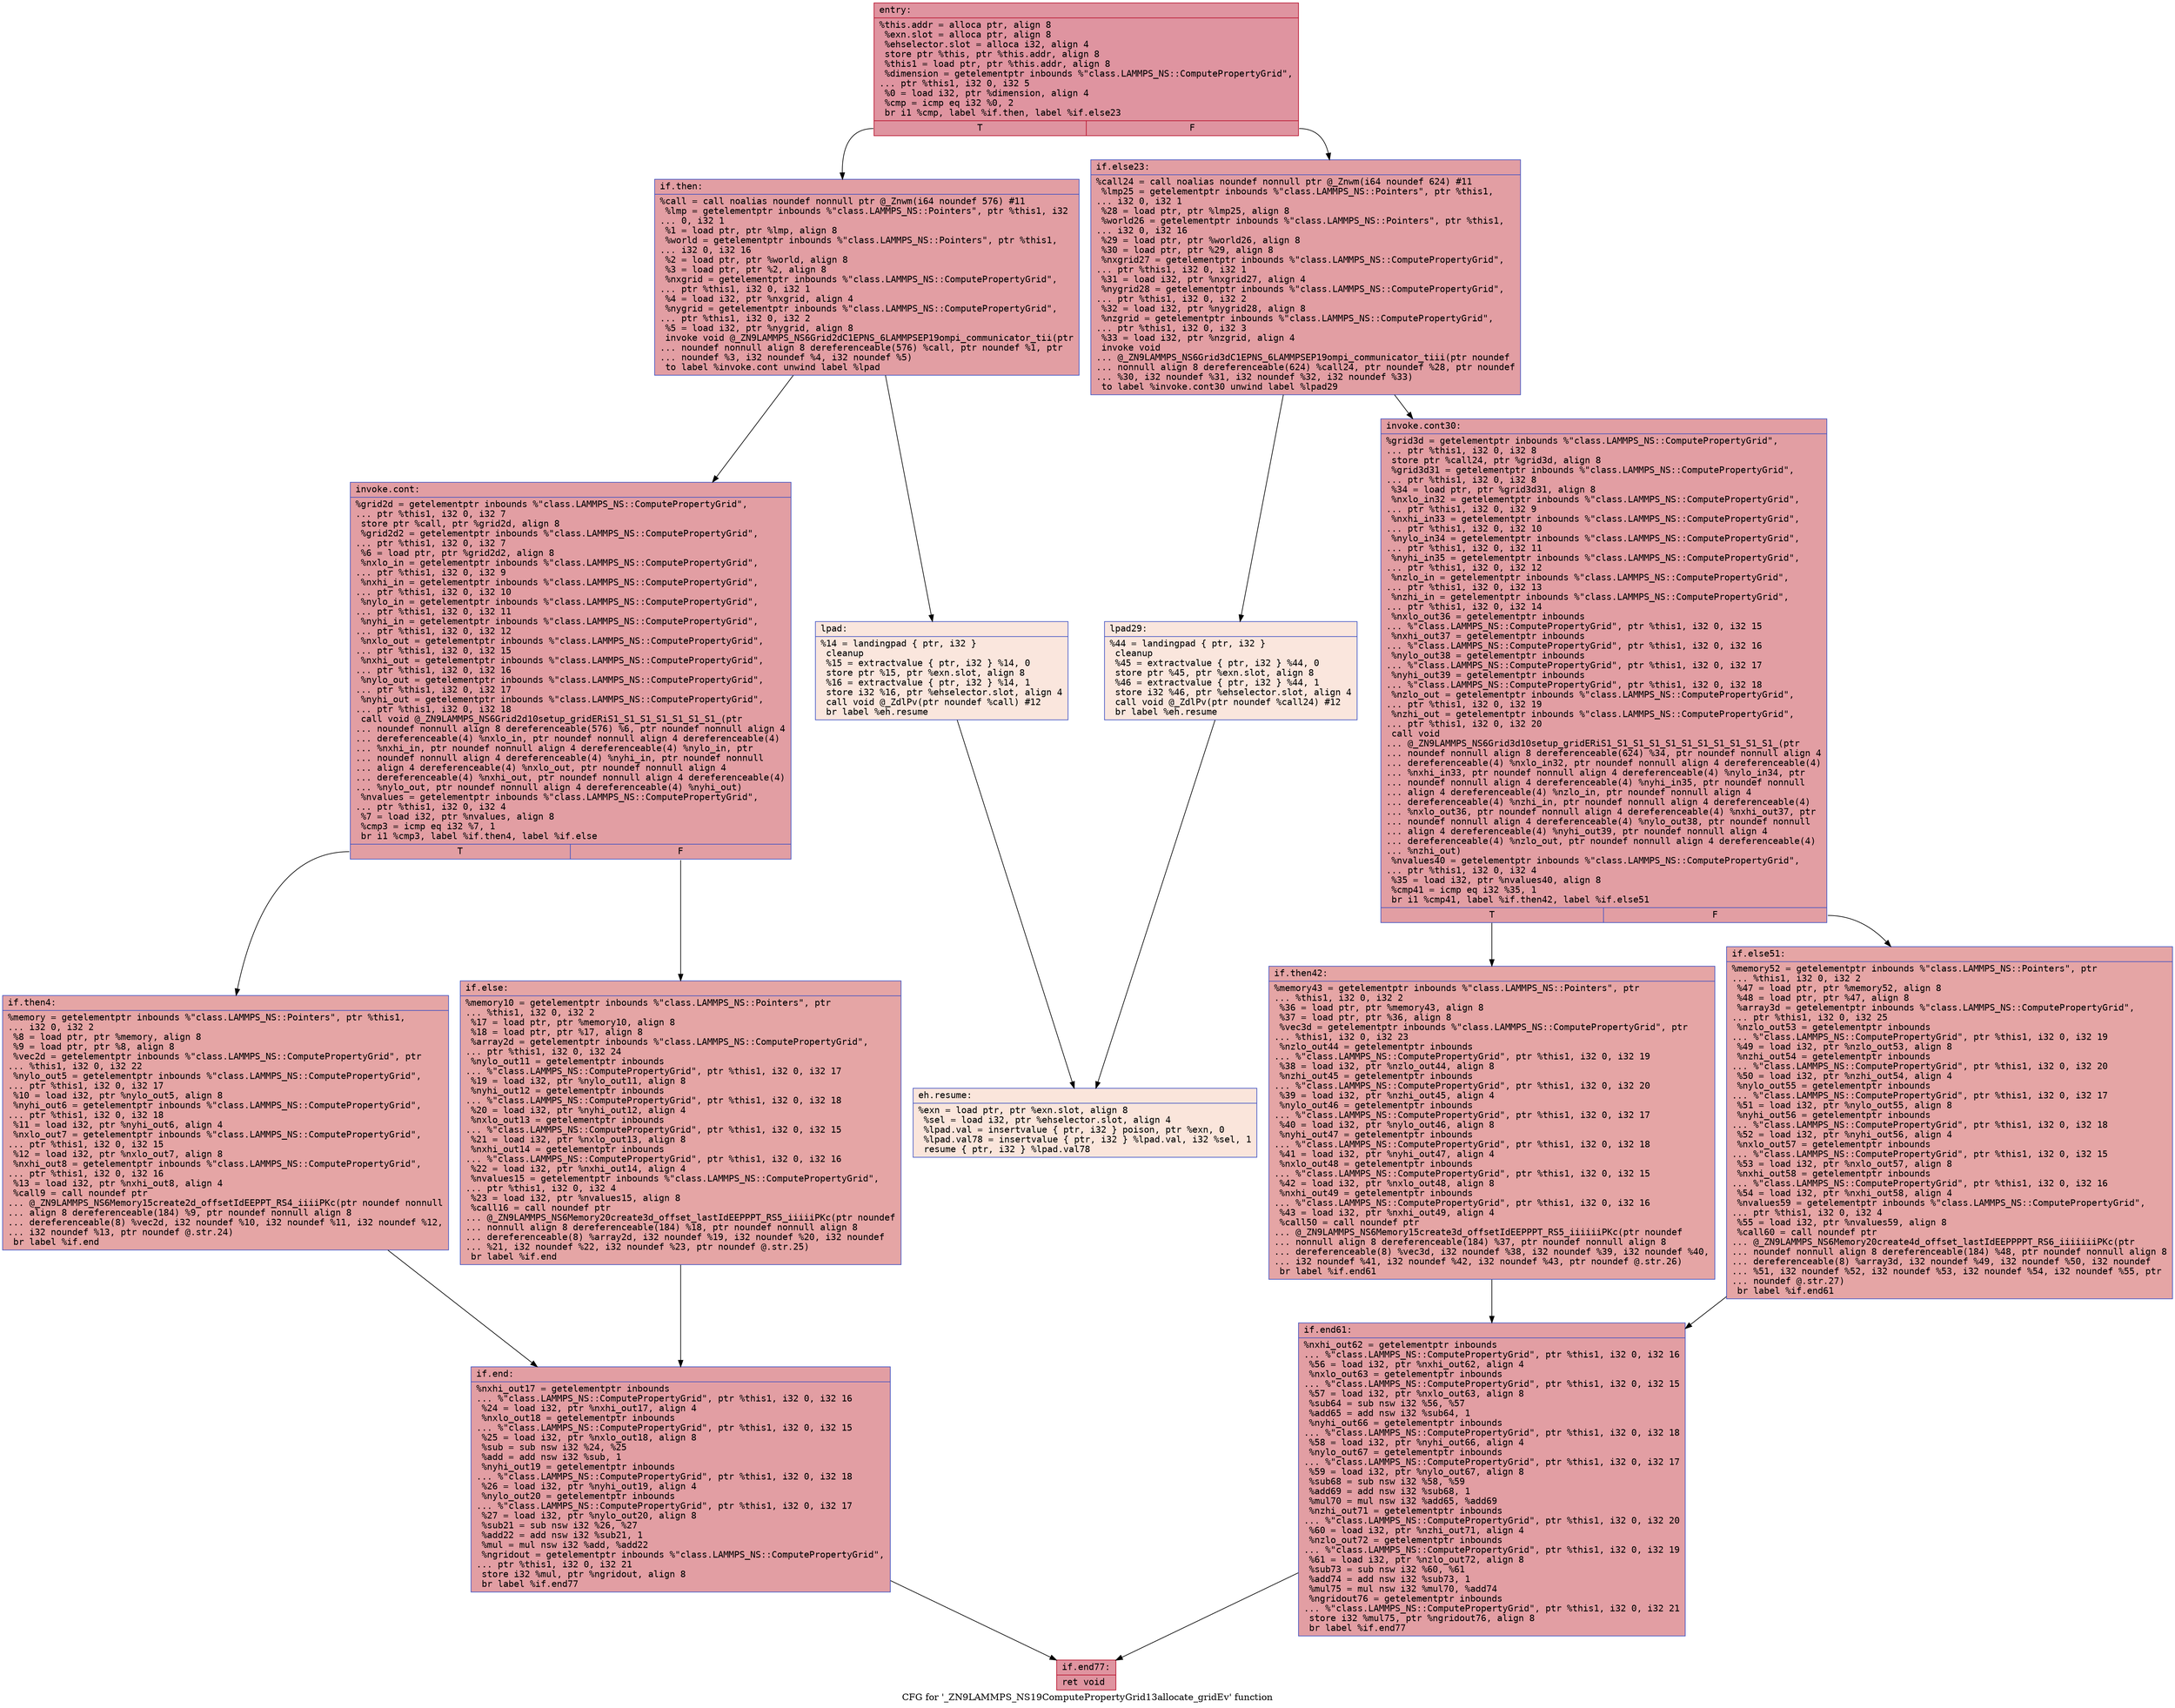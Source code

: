 digraph "CFG for '_ZN9LAMMPS_NS19ComputePropertyGrid13allocate_gridEv' function" {
	label="CFG for '_ZN9LAMMPS_NS19ComputePropertyGrid13allocate_gridEv' function";

	Node0x559142c35510 [shape=record,color="#b70d28ff", style=filled, fillcolor="#b70d2870" fontname="Courier",label="{entry:\l|  %this.addr = alloca ptr, align 8\l  %exn.slot = alloca ptr, align 8\l  %ehselector.slot = alloca i32, align 4\l  store ptr %this, ptr %this.addr, align 8\l  %this1 = load ptr, ptr %this.addr, align 8\l  %dimension = getelementptr inbounds %\"class.LAMMPS_NS::ComputePropertyGrid\",\l... ptr %this1, i32 0, i32 5\l  %0 = load i32, ptr %dimension, align 4\l  %cmp = icmp eq i32 %0, 2\l  br i1 %cmp, label %if.then, label %if.else23\l|{<s0>T|<s1>F}}"];
	Node0x559142c35510:s0 -> Node0x559142c35a30[tooltip="entry -> if.then\nProbability 50.00%" ];
	Node0x559142c35510:s1 -> Node0x559142c35aa0[tooltip="entry -> if.else23\nProbability 50.00%" ];
	Node0x559142c35a30 [shape=record,color="#3d50c3ff", style=filled, fillcolor="#be242e70" fontname="Courier",label="{if.then:\l|  %call = call noalias noundef nonnull ptr @_Znwm(i64 noundef 576) #11\l  %lmp = getelementptr inbounds %\"class.LAMMPS_NS::Pointers\", ptr %this1, i32\l... 0, i32 1\l  %1 = load ptr, ptr %lmp, align 8\l  %world = getelementptr inbounds %\"class.LAMMPS_NS::Pointers\", ptr %this1,\l... i32 0, i32 16\l  %2 = load ptr, ptr %world, align 8\l  %3 = load ptr, ptr %2, align 8\l  %nxgrid = getelementptr inbounds %\"class.LAMMPS_NS::ComputePropertyGrid\",\l... ptr %this1, i32 0, i32 1\l  %4 = load i32, ptr %nxgrid, align 4\l  %nygrid = getelementptr inbounds %\"class.LAMMPS_NS::ComputePropertyGrid\",\l... ptr %this1, i32 0, i32 2\l  %5 = load i32, ptr %nygrid, align 8\l  invoke void @_ZN9LAMMPS_NS6Grid2dC1EPNS_6LAMMPSEP19ompi_communicator_tii(ptr\l... noundef nonnull align 8 dereferenceable(576) %call, ptr noundef %1, ptr\l... noundef %3, i32 noundef %4, i32 noundef %5)\l          to label %invoke.cont unwind label %lpad\l}"];
	Node0x559142c35a30 -> Node0x559142c365a0[tooltip="if.then -> invoke.cont\nProbability 100.00%" ];
	Node0x559142c35a30 -> Node0x559142c36620[tooltip="if.then -> lpad\nProbability 0.00%" ];
	Node0x559142c365a0 [shape=record,color="#3d50c3ff", style=filled, fillcolor="#be242e70" fontname="Courier",label="{invoke.cont:\l|  %grid2d = getelementptr inbounds %\"class.LAMMPS_NS::ComputePropertyGrid\",\l... ptr %this1, i32 0, i32 7\l  store ptr %call, ptr %grid2d, align 8\l  %grid2d2 = getelementptr inbounds %\"class.LAMMPS_NS::ComputePropertyGrid\",\l... ptr %this1, i32 0, i32 7\l  %6 = load ptr, ptr %grid2d2, align 8\l  %nxlo_in = getelementptr inbounds %\"class.LAMMPS_NS::ComputePropertyGrid\",\l... ptr %this1, i32 0, i32 9\l  %nxhi_in = getelementptr inbounds %\"class.LAMMPS_NS::ComputePropertyGrid\",\l... ptr %this1, i32 0, i32 10\l  %nylo_in = getelementptr inbounds %\"class.LAMMPS_NS::ComputePropertyGrid\",\l... ptr %this1, i32 0, i32 11\l  %nyhi_in = getelementptr inbounds %\"class.LAMMPS_NS::ComputePropertyGrid\",\l... ptr %this1, i32 0, i32 12\l  %nxlo_out = getelementptr inbounds %\"class.LAMMPS_NS::ComputePropertyGrid\",\l... ptr %this1, i32 0, i32 15\l  %nxhi_out = getelementptr inbounds %\"class.LAMMPS_NS::ComputePropertyGrid\",\l... ptr %this1, i32 0, i32 16\l  %nylo_out = getelementptr inbounds %\"class.LAMMPS_NS::ComputePropertyGrid\",\l... ptr %this1, i32 0, i32 17\l  %nyhi_out = getelementptr inbounds %\"class.LAMMPS_NS::ComputePropertyGrid\",\l... ptr %this1, i32 0, i32 18\l  call void @_ZN9LAMMPS_NS6Grid2d10setup_gridERiS1_S1_S1_S1_S1_S1_S1_(ptr\l... noundef nonnull align 8 dereferenceable(576) %6, ptr noundef nonnull align 4\l... dereferenceable(4) %nxlo_in, ptr noundef nonnull align 4 dereferenceable(4)\l... %nxhi_in, ptr noundef nonnull align 4 dereferenceable(4) %nylo_in, ptr\l... noundef nonnull align 4 dereferenceable(4) %nyhi_in, ptr noundef nonnull\l... align 4 dereferenceable(4) %nxlo_out, ptr noundef nonnull align 4\l... dereferenceable(4) %nxhi_out, ptr noundef nonnull align 4 dereferenceable(4)\l... %nylo_out, ptr noundef nonnull align 4 dereferenceable(4) %nyhi_out)\l  %nvalues = getelementptr inbounds %\"class.LAMMPS_NS::ComputePropertyGrid\",\l... ptr %this1, i32 0, i32 4\l  %7 = load i32, ptr %nvalues, align 8\l  %cmp3 = icmp eq i32 %7, 1\l  br i1 %cmp3, label %if.then4, label %if.else\l|{<s0>T|<s1>F}}"];
	Node0x559142c365a0:s0 -> Node0x559142c36550[tooltip="invoke.cont -> if.then4\nProbability 50.00%" ];
	Node0x559142c365a0:s1 -> Node0x559142c38af0[tooltip="invoke.cont -> if.else\nProbability 50.00%" ];
	Node0x559142c36550 [shape=record,color="#3d50c3ff", style=filled, fillcolor="#c5333470" fontname="Courier",label="{if.then4:\l|  %memory = getelementptr inbounds %\"class.LAMMPS_NS::Pointers\", ptr %this1,\l... i32 0, i32 2\l  %8 = load ptr, ptr %memory, align 8\l  %9 = load ptr, ptr %8, align 8\l  %vec2d = getelementptr inbounds %\"class.LAMMPS_NS::ComputePropertyGrid\", ptr\l... %this1, i32 0, i32 22\l  %nylo_out5 = getelementptr inbounds %\"class.LAMMPS_NS::ComputePropertyGrid\",\l... ptr %this1, i32 0, i32 17\l  %10 = load i32, ptr %nylo_out5, align 8\l  %nyhi_out6 = getelementptr inbounds %\"class.LAMMPS_NS::ComputePropertyGrid\",\l... ptr %this1, i32 0, i32 18\l  %11 = load i32, ptr %nyhi_out6, align 4\l  %nxlo_out7 = getelementptr inbounds %\"class.LAMMPS_NS::ComputePropertyGrid\",\l... ptr %this1, i32 0, i32 15\l  %12 = load i32, ptr %nxlo_out7, align 8\l  %nxhi_out8 = getelementptr inbounds %\"class.LAMMPS_NS::ComputePropertyGrid\",\l... ptr %this1, i32 0, i32 16\l  %13 = load i32, ptr %nxhi_out8, align 4\l  %call9 = call noundef ptr\l... @_ZN9LAMMPS_NS6Memory15create2d_offsetIdEEPPT_RS4_iiiiPKc(ptr noundef nonnull\l... align 8 dereferenceable(184) %9, ptr noundef nonnull align 8\l... dereferenceable(8) %vec2d, i32 noundef %10, i32 noundef %11, i32 noundef %12,\l... i32 noundef %13, ptr noundef @.str.24)\l  br label %if.end\l}"];
	Node0x559142c36550 -> Node0x559142c394f0[tooltip="if.then4 -> if.end\nProbability 100.00%" ];
	Node0x559142c36620 [shape=record,color="#3d50c3ff", style=filled, fillcolor="#f3c7b170" fontname="Courier",label="{lpad:\l|  %14 = landingpad \{ ptr, i32 \}\l          cleanup\l  %15 = extractvalue \{ ptr, i32 \} %14, 0\l  store ptr %15, ptr %exn.slot, align 8\l  %16 = extractvalue \{ ptr, i32 \} %14, 1\l  store i32 %16, ptr %ehselector.slot, align 4\l  call void @_ZdlPv(ptr noundef %call) #12\l  br label %eh.resume\l}"];
	Node0x559142c36620 -> Node0x559142c39c60[tooltip="lpad -> eh.resume\nProbability 100.00%" ];
	Node0x559142c38af0 [shape=record,color="#3d50c3ff", style=filled, fillcolor="#c5333470" fontname="Courier",label="{if.else:\l|  %memory10 = getelementptr inbounds %\"class.LAMMPS_NS::Pointers\", ptr\l... %this1, i32 0, i32 2\l  %17 = load ptr, ptr %memory10, align 8\l  %18 = load ptr, ptr %17, align 8\l  %array2d = getelementptr inbounds %\"class.LAMMPS_NS::ComputePropertyGrid\",\l... ptr %this1, i32 0, i32 24\l  %nylo_out11 = getelementptr inbounds\l... %\"class.LAMMPS_NS::ComputePropertyGrid\", ptr %this1, i32 0, i32 17\l  %19 = load i32, ptr %nylo_out11, align 8\l  %nyhi_out12 = getelementptr inbounds\l... %\"class.LAMMPS_NS::ComputePropertyGrid\", ptr %this1, i32 0, i32 18\l  %20 = load i32, ptr %nyhi_out12, align 4\l  %nxlo_out13 = getelementptr inbounds\l... %\"class.LAMMPS_NS::ComputePropertyGrid\", ptr %this1, i32 0, i32 15\l  %21 = load i32, ptr %nxlo_out13, align 8\l  %nxhi_out14 = getelementptr inbounds\l... %\"class.LAMMPS_NS::ComputePropertyGrid\", ptr %this1, i32 0, i32 16\l  %22 = load i32, ptr %nxhi_out14, align 4\l  %nvalues15 = getelementptr inbounds %\"class.LAMMPS_NS::ComputePropertyGrid\",\l... ptr %this1, i32 0, i32 4\l  %23 = load i32, ptr %nvalues15, align 8\l  %call16 = call noundef ptr\l... @_ZN9LAMMPS_NS6Memory20create3d_offset_lastIdEEPPPT_RS5_iiiiiPKc(ptr noundef\l... nonnull align 8 dereferenceable(184) %18, ptr noundef nonnull align 8\l... dereferenceable(8) %array2d, i32 noundef %19, i32 noundef %20, i32 noundef\l... %21, i32 noundef %22, i32 noundef %23, ptr noundef @.str.25)\l  br label %if.end\l}"];
	Node0x559142c38af0 -> Node0x559142c394f0[tooltip="if.else -> if.end\nProbability 100.00%" ];
	Node0x559142c394f0 [shape=record,color="#3d50c3ff", style=filled, fillcolor="#be242e70" fontname="Courier",label="{if.end:\l|  %nxhi_out17 = getelementptr inbounds\l... %\"class.LAMMPS_NS::ComputePropertyGrid\", ptr %this1, i32 0, i32 16\l  %24 = load i32, ptr %nxhi_out17, align 4\l  %nxlo_out18 = getelementptr inbounds\l... %\"class.LAMMPS_NS::ComputePropertyGrid\", ptr %this1, i32 0, i32 15\l  %25 = load i32, ptr %nxlo_out18, align 8\l  %sub = sub nsw i32 %24, %25\l  %add = add nsw i32 %sub, 1\l  %nyhi_out19 = getelementptr inbounds\l... %\"class.LAMMPS_NS::ComputePropertyGrid\", ptr %this1, i32 0, i32 18\l  %26 = load i32, ptr %nyhi_out19, align 4\l  %nylo_out20 = getelementptr inbounds\l... %\"class.LAMMPS_NS::ComputePropertyGrid\", ptr %this1, i32 0, i32 17\l  %27 = load i32, ptr %nylo_out20, align 8\l  %sub21 = sub nsw i32 %26, %27\l  %add22 = add nsw i32 %sub21, 1\l  %mul = mul nsw i32 %add, %add22\l  %ngridout = getelementptr inbounds %\"class.LAMMPS_NS::ComputePropertyGrid\",\l... ptr %this1, i32 0, i32 21\l  store i32 %mul, ptr %ngridout, align 8\l  br label %if.end77\l}"];
	Node0x559142c394f0 -> Node0x559142c3a760[tooltip="if.end -> if.end77\nProbability 100.00%" ];
	Node0x559142c35aa0 [shape=record,color="#3d50c3ff", style=filled, fillcolor="#be242e70" fontname="Courier",label="{if.else23:\l|  %call24 = call noalias noundef nonnull ptr @_Znwm(i64 noundef 624) #11\l  %lmp25 = getelementptr inbounds %\"class.LAMMPS_NS::Pointers\", ptr %this1,\l... i32 0, i32 1\l  %28 = load ptr, ptr %lmp25, align 8\l  %world26 = getelementptr inbounds %\"class.LAMMPS_NS::Pointers\", ptr %this1,\l... i32 0, i32 16\l  %29 = load ptr, ptr %world26, align 8\l  %30 = load ptr, ptr %29, align 8\l  %nxgrid27 = getelementptr inbounds %\"class.LAMMPS_NS::ComputePropertyGrid\",\l... ptr %this1, i32 0, i32 1\l  %31 = load i32, ptr %nxgrid27, align 4\l  %nygrid28 = getelementptr inbounds %\"class.LAMMPS_NS::ComputePropertyGrid\",\l... ptr %this1, i32 0, i32 2\l  %32 = load i32, ptr %nygrid28, align 8\l  %nzgrid = getelementptr inbounds %\"class.LAMMPS_NS::ComputePropertyGrid\",\l... ptr %this1, i32 0, i32 3\l  %33 = load i32, ptr %nzgrid, align 4\l  invoke void\l... @_ZN9LAMMPS_NS6Grid3dC1EPNS_6LAMMPSEP19ompi_communicator_tiii(ptr noundef\l... nonnull align 8 dereferenceable(624) %call24, ptr noundef %28, ptr noundef\l... %30, i32 noundef %31, i32 noundef %32, i32 noundef %33)\l          to label %invoke.cont30 unwind label %lpad29\l}"];
	Node0x559142c35aa0 -> Node0x559142c3c2a0[tooltip="if.else23 -> invoke.cont30\nProbability 100.00%" ];
	Node0x559142c35aa0 -> Node0x559142c3c380[tooltip="if.else23 -> lpad29\nProbability 0.00%" ];
	Node0x559142c3c2a0 [shape=record,color="#3d50c3ff", style=filled, fillcolor="#be242e70" fontname="Courier",label="{invoke.cont30:\l|  %grid3d = getelementptr inbounds %\"class.LAMMPS_NS::ComputePropertyGrid\",\l... ptr %this1, i32 0, i32 8\l  store ptr %call24, ptr %grid3d, align 8\l  %grid3d31 = getelementptr inbounds %\"class.LAMMPS_NS::ComputePropertyGrid\",\l... ptr %this1, i32 0, i32 8\l  %34 = load ptr, ptr %grid3d31, align 8\l  %nxlo_in32 = getelementptr inbounds %\"class.LAMMPS_NS::ComputePropertyGrid\",\l... ptr %this1, i32 0, i32 9\l  %nxhi_in33 = getelementptr inbounds %\"class.LAMMPS_NS::ComputePropertyGrid\",\l... ptr %this1, i32 0, i32 10\l  %nylo_in34 = getelementptr inbounds %\"class.LAMMPS_NS::ComputePropertyGrid\",\l... ptr %this1, i32 0, i32 11\l  %nyhi_in35 = getelementptr inbounds %\"class.LAMMPS_NS::ComputePropertyGrid\",\l... ptr %this1, i32 0, i32 12\l  %nzlo_in = getelementptr inbounds %\"class.LAMMPS_NS::ComputePropertyGrid\",\l... ptr %this1, i32 0, i32 13\l  %nzhi_in = getelementptr inbounds %\"class.LAMMPS_NS::ComputePropertyGrid\",\l... ptr %this1, i32 0, i32 14\l  %nxlo_out36 = getelementptr inbounds\l... %\"class.LAMMPS_NS::ComputePropertyGrid\", ptr %this1, i32 0, i32 15\l  %nxhi_out37 = getelementptr inbounds\l... %\"class.LAMMPS_NS::ComputePropertyGrid\", ptr %this1, i32 0, i32 16\l  %nylo_out38 = getelementptr inbounds\l... %\"class.LAMMPS_NS::ComputePropertyGrid\", ptr %this1, i32 0, i32 17\l  %nyhi_out39 = getelementptr inbounds\l... %\"class.LAMMPS_NS::ComputePropertyGrid\", ptr %this1, i32 0, i32 18\l  %nzlo_out = getelementptr inbounds %\"class.LAMMPS_NS::ComputePropertyGrid\",\l... ptr %this1, i32 0, i32 19\l  %nzhi_out = getelementptr inbounds %\"class.LAMMPS_NS::ComputePropertyGrid\",\l... ptr %this1, i32 0, i32 20\l  call void\l... @_ZN9LAMMPS_NS6Grid3d10setup_gridERiS1_S1_S1_S1_S1_S1_S1_S1_S1_S1_S1_(ptr\l... noundef nonnull align 8 dereferenceable(624) %34, ptr noundef nonnull align 4\l... dereferenceable(4) %nxlo_in32, ptr noundef nonnull align 4 dereferenceable(4)\l... %nxhi_in33, ptr noundef nonnull align 4 dereferenceable(4) %nylo_in34, ptr\l... noundef nonnull align 4 dereferenceable(4) %nyhi_in35, ptr noundef nonnull\l... align 4 dereferenceable(4) %nzlo_in, ptr noundef nonnull align 4\l... dereferenceable(4) %nzhi_in, ptr noundef nonnull align 4 dereferenceable(4)\l... %nxlo_out36, ptr noundef nonnull align 4 dereferenceable(4) %nxhi_out37, ptr\l... noundef nonnull align 4 dereferenceable(4) %nylo_out38, ptr noundef nonnull\l... align 4 dereferenceable(4) %nyhi_out39, ptr noundef nonnull align 4\l... dereferenceable(4) %nzlo_out, ptr noundef nonnull align 4 dereferenceable(4)\l... %nzhi_out)\l  %nvalues40 = getelementptr inbounds %\"class.LAMMPS_NS::ComputePropertyGrid\",\l... ptr %this1, i32 0, i32 4\l  %35 = load i32, ptr %nvalues40, align 8\l  %cmp41 = icmp eq i32 %35, 1\l  br i1 %cmp41, label %if.then42, label %if.else51\l|{<s0>T|<s1>F}}"];
	Node0x559142c3c2a0:s0 -> Node0x559142c3c250[tooltip="invoke.cont30 -> if.then42\nProbability 50.00%" ];
	Node0x559142c3c2a0:s1 -> Node0x559142c3daa0[tooltip="invoke.cont30 -> if.else51\nProbability 50.00%" ];
	Node0x559142c3c250 [shape=record,color="#3d50c3ff", style=filled, fillcolor="#c5333470" fontname="Courier",label="{if.then42:\l|  %memory43 = getelementptr inbounds %\"class.LAMMPS_NS::Pointers\", ptr\l... %this1, i32 0, i32 2\l  %36 = load ptr, ptr %memory43, align 8\l  %37 = load ptr, ptr %36, align 8\l  %vec3d = getelementptr inbounds %\"class.LAMMPS_NS::ComputePropertyGrid\", ptr\l... %this1, i32 0, i32 23\l  %nzlo_out44 = getelementptr inbounds\l... %\"class.LAMMPS_NS::ComputePropertyGrid\", ptr %this1, i32 0, i32 19\l  %38 = load i32, ptr %nzlo_out44, align 8\l  %nzhi_out45 = getelementptr inbounds\l... %\"class.LAMMPS_NS::ComputePropertyGrid\", ptr %this1, i32 0, i32 20\l  %39 = load i32, ptr %nzhi_out45, align 4\l  %nylo_out46 = getelementptr inbounds\l... %\"class.LAMMPS_NS::ComputePropertyGrid\", ptr %this1, i32 0, i32 17\l  %40 = load i32, ptr %nylo_out46, align 8\l  %nyhi_out47 = getelementptr inbounds\l... %\"class.LAMMPS_NS::ComputePropertyGrid\", ptr %this1, i32 0, i32 18\l  %41 = load i32, ptr %nyhi_out47, align 4\l  %nxlo_out48 = getelementptr inbounds\l... %\"class.LAMMPS_NS::ComputePropertyGrid\", ptr %this1, i32 0, i32 15\l  %42 = load i32, ptr %nxlo_out48, align 8\l  %nxhi_out49 = getelementptr inbounds\l... %\"class.LAMMPS_NS::ComputePropertyGrid\", ptr %this1, i32 0, i32 16\l  %43 = load i32, ptr %nxhi_out49, align 4\l  %call50 = call noundef ptr\l... @_ZN9LAMMPS_NS6Memory15create3d_offsetIdEEPPPT_RS5_iiiiiiPKc(ptr noundef\l... nonnull align 8 dereferenceable(184) %37, ptr noundef nonnull align 8\l... dereferenceable(8) %vec3d, i32 noundef %38, i32 noundef %39, i32 noundef %40,\l... i32 noundef %41, i32 noundef %42, i32 noundef %43, ptr noundef @.str.26)\l  br label %if.end61\l}"];
	Node0x559142c3c250 -> Node0x559142c3e780[tooltip="if.then42 -> if.end61\nProbability 100.00%" ];
	Node0x559142c3c380 [shape=record,color="#3d50c3ff", style=filled, fillcolor="#f3c7b170" fontname="Courier",label="{lpad29:\l|  %44 = landingpad \{ ptr, i32 \}\l          cleanup\l  %45 = extractvalue \{ ptr, i32 \} %44, 0\l  store ptr %45, ptr %exn.slot, align 8\l  %46 = extractvalue \{ ptr, i32 \} %44, 1\l  store i32 %46, ptr %ehselector.slot, align 4\l  call void @_ZdlPv(ptr noundef %call24) #12\l  br label %eh.resume\l}"];
	Node0x559142c3c380 -> Node0x559142c39c60[tooltip="lpad29 -> eh.resume\nProbability 100.00%" ];
	Node0x559142c3daa0 [shape=record,color="#3d50c3ff", style=filled, fillcolor="#c5333470" fontname="Courier",label="{if.else51:\l|  %memory52 = getelementptr inbounds %\"class.LAMMPS_NS::Pointers\", ptr\l... %this1, i32 0, i32 2\l  %47 = load ptr, ptr %memory52, align 8\l  %48 = load ptr, ptr %47, align 8\l  %array3d = getelementptr inbounds %\"class.LAMMPS_NS::ComputePropertyGrid\",\l... ptr %this1, i32 0, i32 25\l  %nzlo_out53 = getelementptr inbounds\l... %\"class.LAMMPS_NS::ComputePropertyGrid\", ptr %this1, i32 0, i32 19\l  %49 = load i32, ptr %nzlo_out53, align 8\l  %nzhi_out54 = getelementptr inbounds\l... %\"class.LAMMPS_NS::ComputePropertyGrid\", ptr %this1, i32 0, i32 20\l  %50 = load i32, ptr %nzhi_out54, align 4\l  %nylo_out55 = getelementptr inbounds\l... %\"class.LAMMPS_NS::ComputePropertyGrid\", ptr %this1, i32 0, i32 17\l  %51 = load i32, ptr %nylo_out55, align 8\l  %nyhi_out56 = getelementptr inbounds\l... %\"class.LAMMPS_NS::ComputePropertyGrid\", ptr %this1, i32 0, i32 18\l  %52 = load i32, ptr %nyhi_out56, align 4\l  %nxlo_out57 = getelementptr inbounds\l... %\"class.LAMMPS_NS::ComputePropertyGrid\", ptr %this1, i32 0, i32 15\l  %53 = load i32, ptr %nxlo_out57, align 8\l  %nxhi_out58 = getelementptr inbounds\l... %\"class.LAMMPS_NS::ComputePropertyGrid\", ptr %this1, i32 0, i32 16\l  %54 = load i32, ptr %nxhi_out58, align 4\l  %nvalues59 = getelementptr inbounds %\"class.LAMMPS_NS::ComputePropertyGrid\",\l... ptr %this1, i32 0, i32 4\l  %55 = load i32, ptr %nvalues59, align 8\l  %call60 = call noundef ptr\l... @_ZN9LAMMPS_NS6Memory20create4d_offset_lastIdEEPPPPT_RS6_iiiiiiiPKc(ptr\l... noundef nonnull align 8 dereferenceable(184) %48, ptr noundef nonnull align 8\l... dereferenceable(8) %array3d, i32 noundef %49, i32 noundef %50, i32 noundef\l... %51, i32 noundef %52, i32 noundef %53, i32 noundef %54, i32 noundef %55, ptr\l... noundef @.str.27)\l  br label %if.end61\l}"];
	Node0x559142c3daa0 -> Node0x559142c3e780[tooltip="if.else51 -> if.end61\nProbability 100.00%" ];
	Node0x559142c3e780 [shape=record,color="#3d50c3ff", style=filled, fillcolor="#be242e70" fontname="Courier",label="{if.end61:\l|  %nxhi_out62 = getelementptr inbounds\l... %\"class.LAMMPS_NS::ComputePropertyGrid\", ptr %this1, i32 0, i32 16\l  %56 = load i32, ptr %nxhi_out62, align 4\l  %nxlo_out63 = getelementptr inbounds\l... %\"class.LAMMPS_NS::ComputePropertyGrid\", ptr %this1, i32 0, i32 15\l  %57 = load i32, ptr %nxlo_out63, align 8\l  %sub64 = sub nsw i32 %56, %57\l  %add65 = add nsw i32 %sub64, 1\l  %nyhi_out66 = getelementptr inbounds\l... %\"class.LAMMPS_NS::ComputePropertyGrid\", ptr %this1, i32 0, i32 18\l  %58 = load i32, ptr %nyhi_out66, align 4\l  %nylo_out67 = getelementptr inbounds\l... %\"class.LAMMPS_NS::ComputePropertyGrid\", ptr %this1, i32 0, i32 17\l  %59 = load i32, ptr %nylo_out67, align 8\l  %sub68 = sub nsw i32 %58, %59\l  %add69 = add nsw i32 %sub68, 1\l  %mul70 = mul nsw i32 %add65, %add69\l  %nzhi_out71 = getelementptr inbounds\l... %\"class.LAMMPS_NS::ComputePropertyGrid\", ptr %this1, i32 0, i32 20\l  %60 = load i32, ptr %nzhi_out71, align 4\l  %nzlo_out72 = getelementptr inbounds\l... %\"class.LAMMPS_NS::ComputePropertyGrid\", ptr %this1, i32 0, i32 19\l  %61 = load i32, ptr %nzlo_out72, align 8\l  %sub73 = sub nsw i32 %60, %61\l  %add74 = add nsw i32 %sub73, 1\l  %mul75 = mul nsw i32 %mul70, %add74\l  %ngridout76 = getelementptr inbounds\l... %\"class.LAMMPS_NS::ComputePropertyGrid\", ptr %this1, i32 0, i32 21\l  store i32 %mul75, ptr %ngridout76, align 8\l  br label %if.end77\l}"];
	Node0x559142c3e780 -> Node0x559142c3a760[tooltip="if.end61 -> if.end77\nProbability 100.00%" ];
	Node0x559142c3a760 [shape=record,color="#b70d28ff", style=filled, fillcolor="#b70d2870" fontname="Courier",label="{if.end77:\l|  ret void\l}"];
	Node0x559142c39c60 [shape=record,color="#3d50c3ff", style=filled, fillcolor="#f4c5ad70" fontname="Courier",label="{eh.resume:\l|  %exn = load ptr, ptr %exn.slot, align 8\l  %sel = load i32, ptr %ehselector.slot, align 4\l  %lpad.val = insertvalue \{ ptr, i32 \} poison, ptr %exn, 0\l  %lpad.val78 = insertvalue \{ ptr, i32 \} %lpad.val, i32 %sel, 1\l  resume \{ ptr, i32 \} %lpad.val78\l}"];
}
